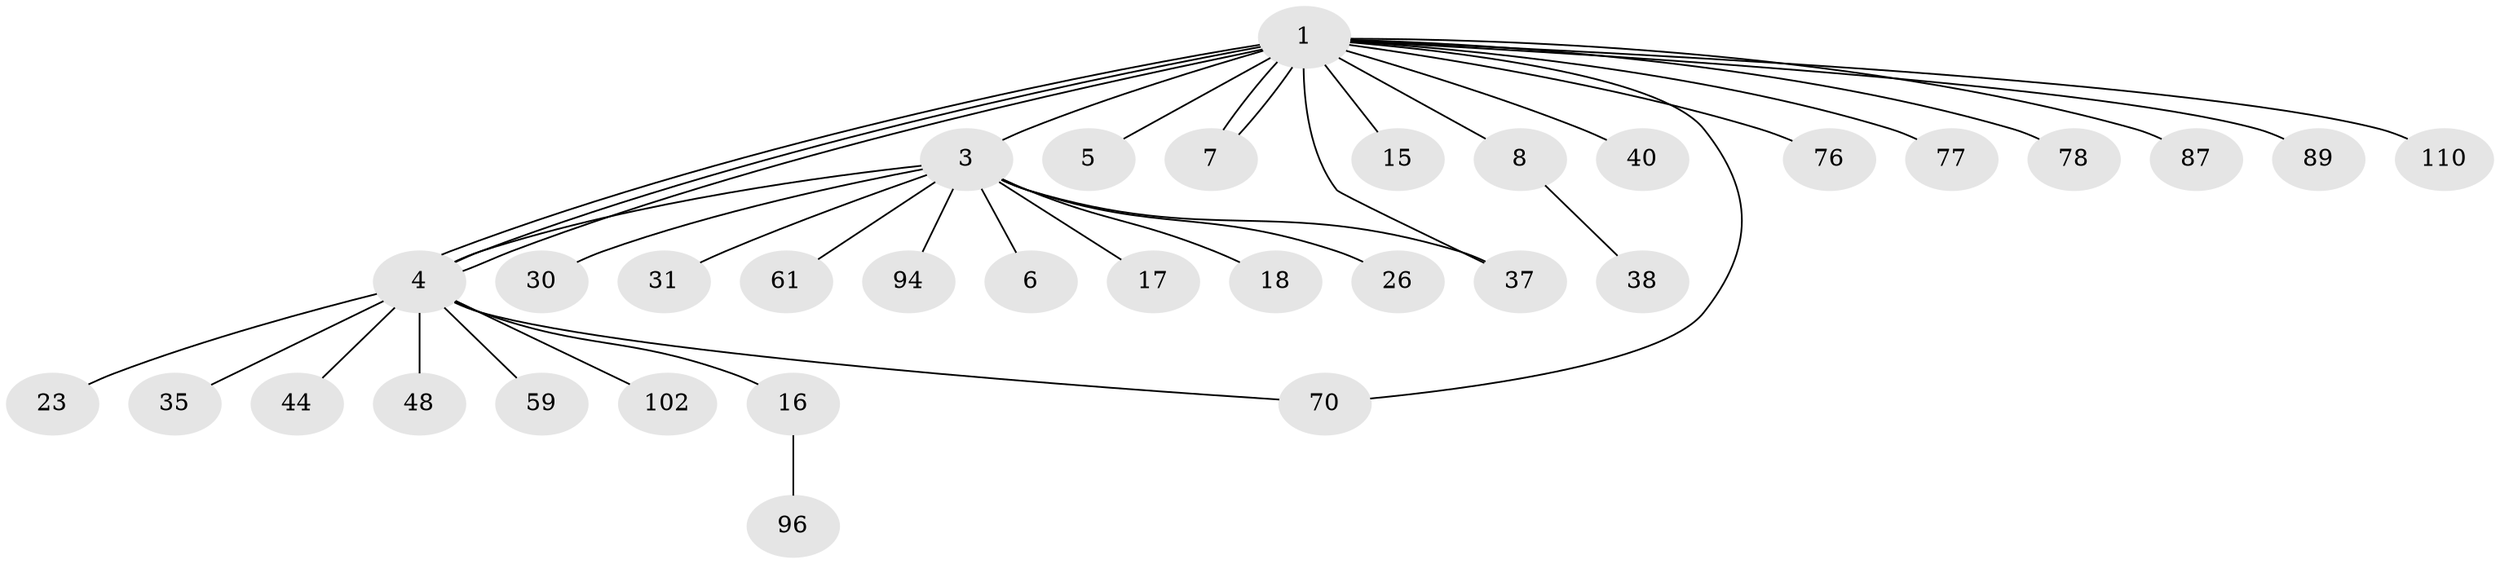 // original degree distribution, {17: 0.008928571428571428, 6: 0.017857142857142856, 8: 0.008928571428571428, 18: 0.008928571428571428, 1: 0.6339285714285714, 2: 0.22321428571428573, 7: 0.008928571428571428, 3: 0.0625, 25: 0.008928571428571428, 13: 0.008928571428571428, 4: 0.008928571428571428}
// Generated by graph-tools (version 1.1) at 2025/18/03/04/25 18:18:28]
// undirected, 33 vertices, 38 edges
graph export_dot {
graph [start="1"]
  node [color=gray90,style=filled];
  1 [super="+36+2"];
  3 [super="+34+10"];
  4 [super="+12+24+33+43+47+86+100"];
  5;
  6 [super="+72"];
  7 [super="+14+19+9+58+27"];
  8;
  15;
  16 [super="+64+80+71+56+20"];
  17 [super="+22"];
  18 [super="+21+41"];
  23 [super="+54"];
  26;
  30;
  31;
  35 [super="+103"];
  37 [super="+46"];
  38;
  40;
  44;
  48;
  59 [super="+107"];
  61;
  70 [super="+95"];
  76;
  77;
  78;
  87;
  89;
  94;
  96;
  102;
  110;
  1 -- 3 [weight=3];
  1 -- 4 [weight=2];
  1 -- 4;
  1 -- 4;
  1 -- 5;
  1 -- 7;
  1 -- 7;
  1 -- 8;
  1 -- 40;
  1 -- 76;
  1 -- 77;
  1 -- 87;
  1 -- 89;
  1 -- 110;
  1 -- 37;
  1 -- 70;
  1 -- 78;
  1 -- 15;
  3 -- 6;
  3 -- 18;
  3 -- 37 [weight=2];
  3 -- 61;
  3 -- 94;
  3 -- 4;
  3 -- 17 [weight=2];
  3 -- 26;
  3 -- 30;
  3 -- 31;
  4 -- 16;
  4 -- 23;
  4 -- 44;
  4 -- 48;
  4 -- 59;
  4 -- 102;
  4 -- 70;
  4 -- 35;
  8 -- 38;
  16 -- 96;
}
